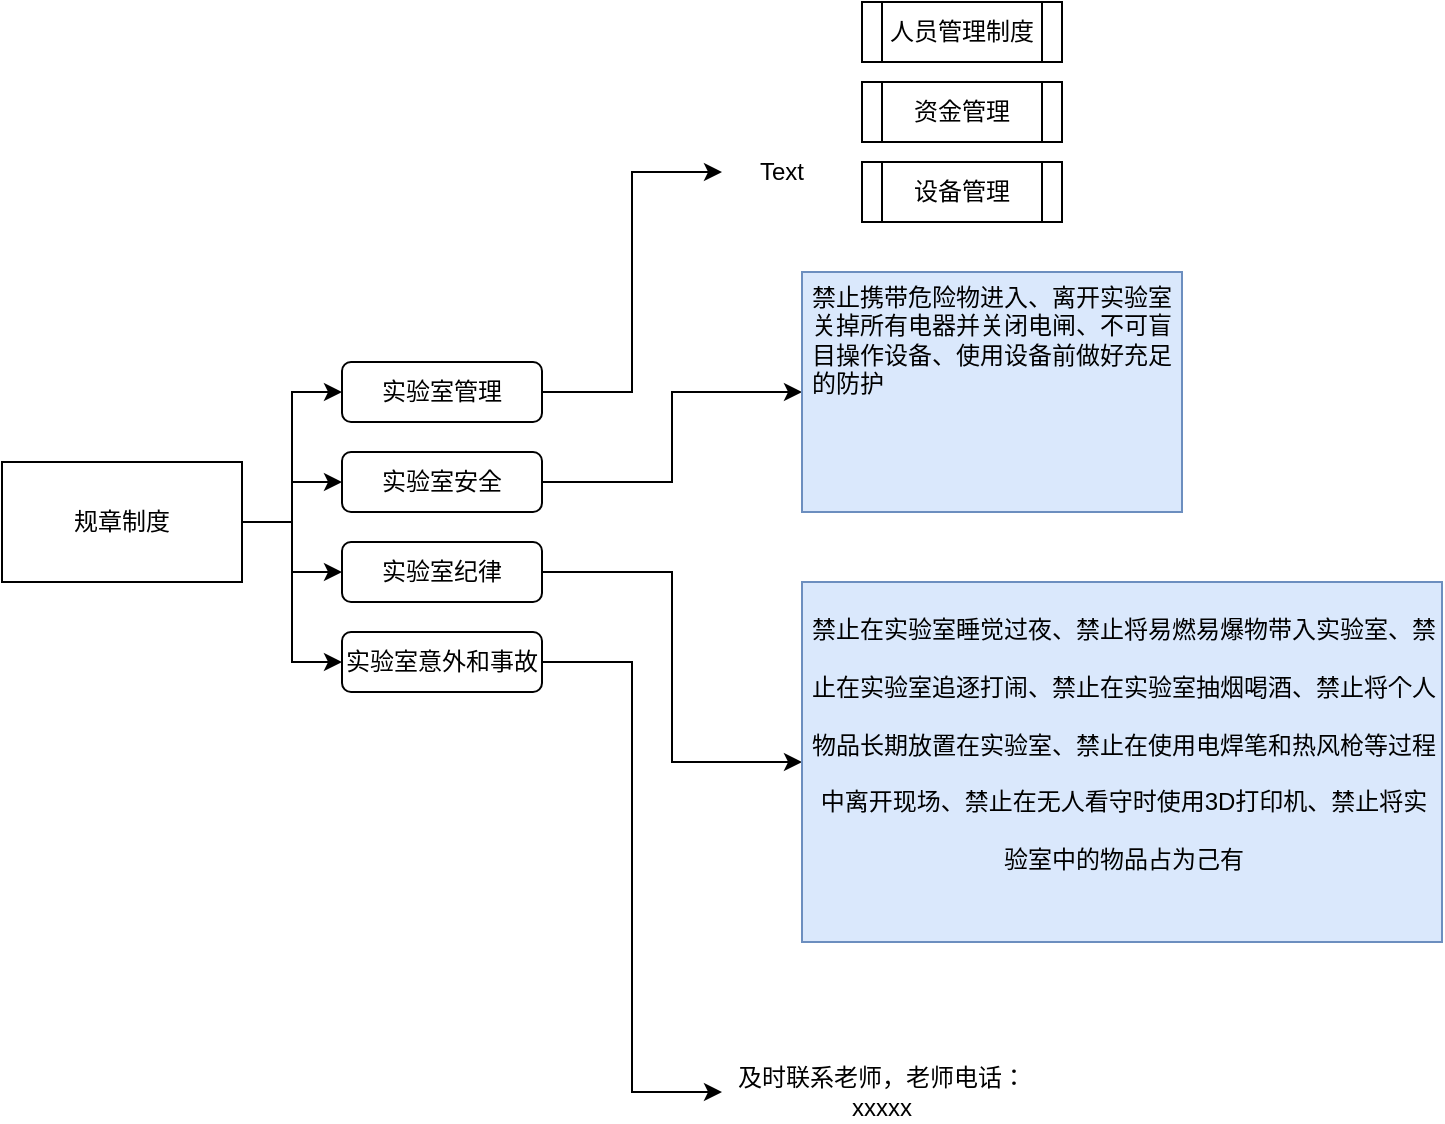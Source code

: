 <mxfile version="21.4.0" type="github">
  <diagram name="第 1 页" id="zvz53RpToCsZODWTJZ3q">
    <mxGraphModel dx="1050" dy="587" grid="1" gridSize="10" guides="1" tooltips="1" connect="1" arrows="1" fold="1" page="1" pageScale="1" pageWidth="827" pageHeight="1169" math="0" shadow="0">
      <root>
        <mxCell id="0" />
        <mxCell id="1" parent="0" />
        <mxCell id="p6LXg2kpozJXwKkG_yFq-33" value="" style="edgeStyle=orthogonalEdgeStyle;rounded=0;orthogonalLoop=1;jettySize=auto;html=1;entryX=0;entryY=0.5;entryDx=0;entryDy=0;" edge="1" parent="1" source="p6LXg2kpozJXwKkG_yFq-1" target="p6LXg2kpozJXwKkG_yFq-23">
          <mxGeometry relative="1" as="geometry" />
        </mxCell>
        <mxCell id="p6LXg2kpozJXwKkG_yFq-38" style="edgeStyle=orthogonalEdgeStyle;rounded=0;orthogonalLoop=1;jettySize=auto;html=1;entryX=0;entryY=0.5;entryDx=0;entryDy=0;" edge="1" parent="1" source="p6LXg2kpozJXwKkG_yFq-1" target="p6LXg2kpozJXwKkG_yFq-21">
          <mxGeometry relative="1" as="geometry" />
        </mxCell>
        <mxCell id="p6LXg2kpozJXwKkG_yFq-39" style="edgeStyle=orthogonalEdgeStyle;rounded=0;orthogonalLoop=1;jettySize=auto;html=1;entryX=0;entryY=0.5;entryDx=0;entryDy=0;" edge="1" parent="1" source="p6LXg2kpozJXwKkG_yFq-1" target="p6LXg2kpozJXwKkG_yFq-22">
          <mxGeometry relative="1" as="geometry" />
        </mxCell>
        <mxCell id="p6LXg2kpozJXwKkG_yFq-42" style="edgeStyle=orthogonalEdgeStyle;rounded=0;orthogonalLoop=1;jettySize=auto;html=1;" edge="1" parent="1" source="p6LXg2kpozJXwKkG_yFq-1" target="p6LXg2kpozJXwKkG_yFq-29">
          <mxGeometry relative="1" as="geometry" />
        </mxCell>
        <mxCell id="p6LXg2kpozJXwKkG_yFq-1" value="规章制度" style="rounded=0;whiteSpace=wrap;html=1;" vertex="1" parent="1">
          <mxGeometry x="70" y="240" width="120" height="60" as="geometry" />
        </mxCell>
        <mxCell id="p6LXg2kpozJXwKkG_yFq-63" style="edgeStyle=orthogonalEdgeStyle;rounded=0;orthogonalLoop=1;jettySize=auto;html=1;" edge="1" parent="1" source="p6LXg2kpozJXwKkG_yFq-21" target="p6LXg2kpozJXwKkG_yFq-88">
          <mxGeometry relative="1" as="geometry">
            <mxPoint x="460" y="220" as="targetPoint" />
          </mxGeometry>
        </mxCell>
        <mxCell id="p6LXg2kpozJXwKkG_yFq-21" value="实验室安全" style="rounded=1;whiteSpace=wrap;html=1;" vertex="1" parent="1">
          <mxGeometry x="240" y="235" width="100" height="30" as="geometry" />
        </mxCell>
        <mxCell id="p6LXg2kpozJXwKkG_yFq-48" style="edgeStyle=orthogonalEdgeStyle;rounded=0;orthogonalLoop=1;jettySize=auto;html=1;entryX=0;entryY=0.5;entryDx=0;entryDy=0;" edge="1" parent="1" source="p6LXg2kpozJXwKkG_yFq-22" target="p6LXg2kpozJXwKkG_yFq-49">
          <mxGeometry relative="1" as="geometry">
            <mxPoint x="410" y="85" as="targetPoint" />
          </mxGeometry>
        </mxCell>
        <mxCell id="p6LXg2kpozJXwKkG_yFq-22" value="实验室管理" style="rounded=1;whiteSpace=wrap;html=1;" vertex="1" parent="1">
          <mxGeometry x="240" y="190" width="100" height="30" as="geometry" />
        </mxCell>
        <mxCell id="p6LXg2kpozJXwKkG_yFq-59" style="edgeStyle=orthogonalEdgeStyle;rounded=0;orthogonalLoop=1;jettySize=auto;html=1;entryX=0;entryY=0.5;entryDx=0;entryDy=0;" edge="1" parent="1" source="p6LXg2kpozJXwKkG_yFq-23" target="p6LXg2kpozJXwKkG_yFq-52">
          <mxGeometry relative="1" as="geometry" />
        </mxCell>
        <mxCell id="p6LXg2kpozJXwKkG_yFq-23" value="实验室意外和事故" style="rounded=1;whiteSpace=wrap;html=1;" vertex="1" parent="1">
          <mxGeometry x="240" y="325" width="100" height="30" as="geometry" />
        </mxCell>
        <mxCell id="p6LXg2kpozJXwKkG_yFq-60" style="edgeStyle=orthogonalEdgeStyle;rounded=0;orthogonalLoop=1;jettySize=auto;html=1;entryX=0;entryY=0.5;entryDx=0;entryDy=0;" edge="1" parent="1" source="p6LXg2kpozJXwKkG_yFq-29" target="p6LXg2kpozJXwKkG_yFq-89">
          <mxGeometry relative="1" as="geometry">
            <mxPoint x="430" y="315" as="targetPoint" />
          </mxGeometry>
        </mxCell>
        <mxCell id="p6LXg2kpozJXwKkG_yFq-29" value="实验室纪律" style="rounded=1;whiteSpace=wrap;html=1;" vertex="1" parent="1">
          <mxGeometry x="240" y="280" width="100" height="30" as="geometry" />
        </mxCell>
        <mxCell id="p6LXg2kpozJXwKkG_yFq-49" value="Text" style="text;html=1;strokeColor=none;fillColor=none;align=center;verticalAlign=middle;whiteSpace=wrap;rounded=0;" vertex="1" parent="1">
          <mxGeometry x="430" y="80" width="60" height="30" as="geometry" />
        </mxCell>
        <mxCell id="p6LXg2kpozJXwKkG_yFq-52" value="及时联系老师，老师电话：xxxxx" style="text;html=1;strokeColor=none;fillColor=none;align=center;verticalAlign=middle;whiteSpace=wrap;rounded=0;" vertex="1" parent="1">
          <mxGeometry x="430" y="540" width="160" height="30" as="geometry" />
        </mxCell>
        <mxCell id="p6LXg2kpozJXwKkG_yFq-64" value="资金管理" style="shape=process;whiteSpace=wrap;html=1;backgroundOutline=1;" vertex="1" parent="1">
          <mxGeometry x="500" y="50" width="100" height="30" as="geometry" />
        </mxCell>
        <mxCell id="p6LXg2kpozJXwKkG_yFq-65" value="设备管理" style="shape=process;whiteSpace=wrap;html=1;backgroundOutline=1;" vertex="1" parent="1">
          <mxGeometry x="500" y="90" width="100" height="30" as="geometry" />
        </mxCell>
        <mxCell id="p6LXg2kpozJXwKkG_yFq-69" value="人员管理制度" style="shape=process;whiteSpace=wrap;html=1;backgroundOutline=1;" vertex="1" parent="1">
          <mxGeometry x="500" y="10" width="100" height="30" as="geometry" />
        </mxCell>
        <mxCell id="p6LXg2kpozJXwKkG_yFq-88" value="&lt;h1&gt;&lt;/h1&gt;&lt;span style=&quot;text-align: center; background-color: initial;&quot;&gt;禁止携带危险物进入、离开实验室关掉所有电器并关闭电闸、&lt;/span&gt;不可盲目操作设备、使用设备前做好充足的防护" style="text;html=1;strokeColor=#6c8ebf;fillColor=#dae8fc;spacing=5;spacingTop=-20;whiteSpace=wrap;overflow=hidden;rounded=0;" vertex="1" parent="1">
          <mxGeometry x="470" y="145" width="190" height="120" as="geometry" />
        </mxCell>
        <mxCell id="p6LXg2kpozJXwKkG_yFq-89" value="&lt;h1 style=&quot;text-align: center;&quot;&gt;&lt;span style=&quot;background-color: initial; font-size: 12px; font-weight: normal; text-align: left;&quot;&gt;禁止在实验室睡觉过夜、禁止将易燃易爆物带入实验室、禁止在实验室追逐打闹、禁止在实验室抽烟喝酒、禁止将个人物品长期放置在实验室、禁止在使用电焊笔和热风枪等过程中离开现场、禁止在无人看守时使用3D打印机、禁止将实验室中的物品占为己有&lt;/span&gt;&lt;br&gt;&lt;/h1&gt;" style="text;html=1;strokeColor=#6c8ebf;fillColor=#dae8fc;spacing=5;spacingTop=-20;whiteSpace=wrap;overflow=hidden;rounded=0;" vertex="1" parent="1">
          <mxGeometry x="470" y="300" width="320" height="180" as="geometry" />
        </mxCell>
      </root>
    </mxGraphModel>
  </diagram>
</mxfile>
